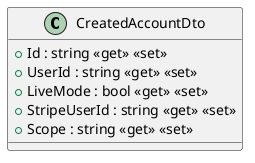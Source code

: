 @startuml
class CreatedAccountDto {
    + Id : string <<get>> <<set>>
    + UserId : string <<get>> <<set>>
    + LiveMode : bool <<get>> <<set>>
    + StripeUserId : string <<get>> <<set>>
    + Scope : string <<get>> <<set>>
}
@enduml

